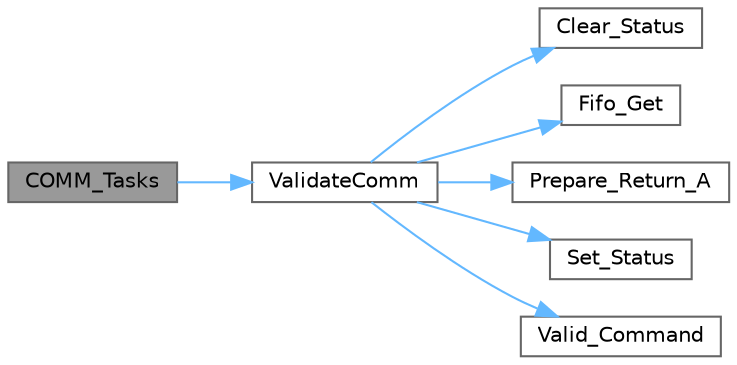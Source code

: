 digraph "COMM_Tasks"
{
 // LATEX_PDF_SIZE
  bgcolor="transparent";
  edge [fontname=Helvetica,fontsize=10,labelfontname=Helvetica,labelfontsize=10];
  node [fontname=Helvetica,fontsize=10,shape=box,height=0.2,width=0.4];
  rankdir="LR";
  Node1 [id="Node000001",label="COMM_Tasks",height=0.2,width=0.4,color="gray40", fillcolor="grey60", style="filled", fontcolor="black",tooltip=" "];
  Node1 -> Node2 [id="edge1_Node000001_Node000002",color="steelblue1",style="solid",tooltip=" "];
  Node2 [id="Node000002",label="ValidateComm",height=0.2,width=0.4,color="grey40", fillcolor="white", style="filled",URL="$commmodule_8c.html#a764430fc16209afb9056738eb23b69c5",tooltip=" "];
  Node2 -> Node3 [id="edge2_Node000002_Node000003",color="steelblue1",style="solid",tooltip=" "];
  Node3 [id="Node000003",label="Clear_Status",height=0.2,width=0.4,color="grey40", fillcolor="white", style="filled",URL="$statusst_8c.html#a3a9ea2a910b701830e828a9e6d53b636",tooltip=" "];
  Node2 -> Node4 [id="edge3_Node000002_Node000004",color="steelblue1",style="solid",tooltip=" "];
  Node4 [id="Node000004",label="Fifo_Get",height=0.2,width=0.4,color="grey40", fillcolor="white", style="filled",URL="$fifo_8c.html#a559d3b106856214e0f068c4c8c186055",tooltip=" "];
  Node2 -> Node5 [id="edge4_Node000002_Node000005",color="steelblue1",style="solid",tooltip=" "];
  Node5 [id="Node000005",label="Prepare_Return_A",height=0.2,width=0.4,color="grey40", fillcolor="white", style="filled",URL="$statusst_8c.html#a0e9c19489da0b2f35029d786831aba98",tooltip=" "];
  Node2 -> Node6 [id="edge5_Node000002_Node000006",color="steelblue1",style="solid",tooltip=" "];
  Node6 [id="Node000006",label="Set_Status",height=0.2,width=0.4,color="grey40", fillcolor="white", style="filled",URL="$statusst_8c.html#a0fed74420f2d99f6d100fd94494b38f6",tooltip=" "];
  Node2 -> Node7 [id="edge6_Node000002_Node000007",color="steelblue1",style="solid",tooltip=" "];
  Node7 [id="Node000007",label="Valid_Command",height=0.2,width=0.4,color="grey40", fillcolor="white", style="filled",URL="$commands_8c.html#adf874595e4b75f7e8cd79080a70161aa",tooltip=" "];
}
